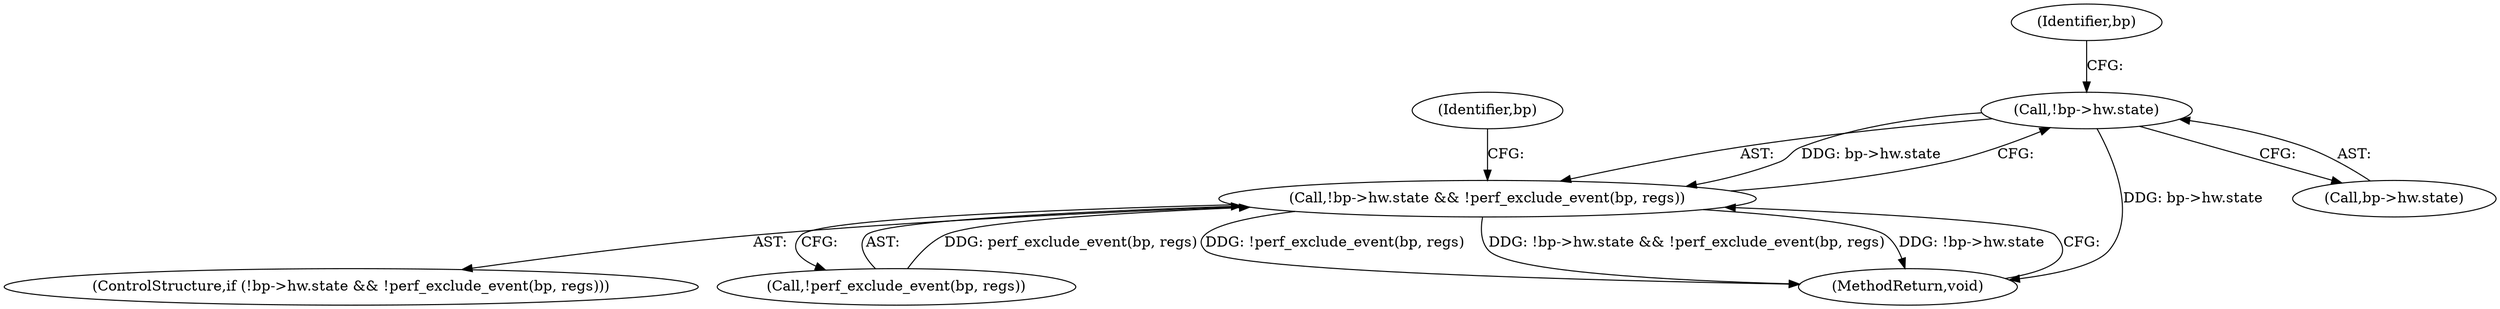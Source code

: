 digraph "0_linux_a8b0ca17b80e92faab46ee7179ba9e99ccb61233_56@pointer" {
"1000119" [label="(Call,!bp->hw.state)"];
"1000118" [label="(Call,!bp->hw.state && !perf_exclude_event(bp, regs))"];
"1000130" [label="(Identifier,bp)"];
"1000125" [label="(Call,!perf_exclude_event(bp, regs))"];
"1000117" [label="(ControlStructure,if (!bp->hw.state && !perf_exclude_event(bp, regs)))"];
"1000119" [label="(Call,!bp->hw.state)"];
"1000135" [label="(MethodReturn,void)"];
"1000120" [label="(Call,bp->hw.state)"];
"1000127" [label="(Identifier,bp)"];
"1000118" [label="(Call,!bp->hw.state && !perf_exclude_event(bp, regs))"];
"1000119" -> "1000118"  [label="AST: "];
"1000119" -> "1000120"  [label="CFG: "];
"1000120" -> "1000119"  [label="AST: "];
"1000127" -> "1000119"  [label="CFG: "];
"1000118" -> "1000119"  [label="CFG: "];
"1000119" -> "1000135"  [label="DDG: bp->hw.state"];
"1000119" -> "1000118"  [label="DDG: bp->hw.state"];
"1000118" -> "1000117"  [label="AST: "];
"1000118" -> "1000125"  [label="CFG: "];
"1000125" -> "1000118"  [label="AST: "];
"1000130" -> "1000118"  [label="CFG: "];
"1000135" -> "1000118"  [label="CFG: "];
"1000118" -> "1000135"  [label="DDG: !perf_exclude_event(bp, regs)"];
"1000118" -> "1000135"  [label="DDG: !bp->hw.state && !perf_exclude_event(bp, regs)"];
"1000118" -> "1000135"  [label="DDG: !bp->hw.state"];
"1000125" -> "1000118"  [label="DDG: perf_exclude_event(bp, regs)"];
}
